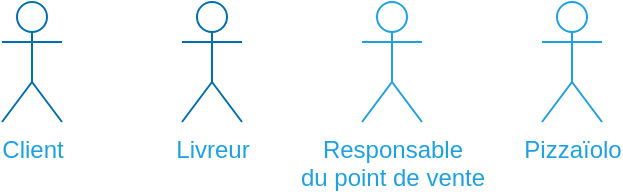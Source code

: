 <mxfile>
    <diagram id="ZDwU52DMAoR-JBrt6ogk" name="Page-1">
        <mxGraphModel dx="725" dy="735" grid="1" gridSize="10" guides="1" tooltips="1" connect="1" arrows="1" fold="1" page="1" pageScale="1" pageWidth="827" pageHeight="1169" math="0" shadow="0">
            <root>
                <mxCell id="0"/>
                <mxCell id="99" value="Application" style="" parent="0"/>
                <mxCell id="1" value="Acteurs et actions" parent="0"/>
                <mxCell id="5" value="&lt;font color=&quot;#1da1e1&quot;&gt;Pizzaïolo&lt;/font&gt;" style="shape=umlActor;verticalLabelPosition=bottom;verticalAlign=top;html=1;strokeColor=#1DA1E1;fillColor=none;" parent="1" vertex="1">
                    <mxGeometry x="300" y="20" width="30" height="60" as="geometry"/>
                </mxCell>
                <mxCell id="6" value="&lt;font color=&quot;#1da1e1&quot;&gt;Livreur&lt;/font&gt;" style="shape=umlActor;verticalLabelPosition=bottom;verticalAlign=top;html=1;strokeColor=#006EAF;fontColor=#ffffff;fillColor=none;rotation=0;direction=east;" parent="1" vertex="1">
                    <mxGeometry x="120" y="20" width="30" height="60" as="geometry"/>
                </mxCell>
                <mxCell id="7" value="&lt;font color=&quot;#1da1e1&quot;&gt;Client&lt;/font&gt;" style="shape=umlActor;verticalLabelPosition=bottom;verticalAlign=top;html=1;strokeColor=#006EAF;fontColor=#ffffff;fillColor=none;" parent="1" vertex="1">
                    <mxGeometry x="30" y="20" width="30" height="60" as="geometry"/>
                </mxCell>
                <mxCell id="2" value="&lt;font color=&quot;#1da1e1&quot;&gt;Responsable &lt;br&gt;du point de vente&lt;br&gt;&lt;/font&gt;" style="shape=umlActor;verticalLabelPosition=bottom;verticalAlign=top;html=1;strokeColor=#1DA1E1;fillColor=none;" parent="1" vertex="1">
                    <mxGeometry x="210" y="20" width="30" height="60" as="geometry"/>
                </mxCell>
            </root>
        </mxGraphModel>
    </diagram>
</mxfile>